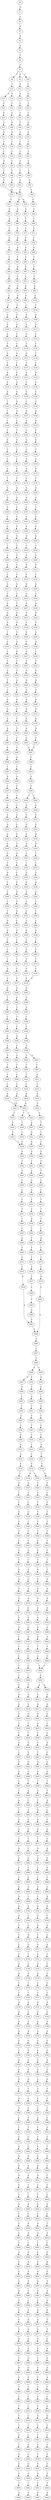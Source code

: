 strict digraph  {
	S0 -> S1 [ label = G ];
	S1 -> S2 [ label = C ];
	S2 -> S3 [ label = G ];
	S3 -> S4 [ label = A ];
	S4 -> S5 [ label = G ];
	S5 -> S6 [ label = T ];
	S6 -> S7 [ label = C ];
	S7 -> S8 [ label = C ];
	S7 -> S9 [ label = G ];
	S7 -> S10 [ label = T ];
	S8 -> S11 [ label = C ];
	S9 -> S12 [ label = A ];
	S10 -> S13 [ label = C ];
	S11 -> S14 [ label = T ];
	S11 -> S15 [ label = G ];
	S12 -> S16 [ label = A ];
	S13 -> S17 [ label = G ];
	S14 -> S18 [ label = C ];
	S15 -> S19 [ label = C ];
	S16 -> S20 [ label = C ];
	S17 -> S21 [ label = T ];
	S18 -> S22 [ label = C ];
	S19 -> S23 [ label = C ];
	S20 -> S24 [ label = C ];
	S21 -> S25 [ label = C ];
	S22 -> S26 [ label = G ];
	S23 -> S27 [ label = T ];
	S24 -> S28 [ label = T ];
	S25 -> S29 [ label = T ];
	S26 -> S30 [ label = G ];
	S27 -> S31 [ label = G ];
	S28 -> S32 [ label = G ];
	S29 -> S33 [ label = G ];
	S30 -> S34 [ label = T ];
	S31 -> S35 [ label = T ];
	S32 -> S36 [ label = T ];
	S33 -> S37 [ label = T ];
	S34 -> S38 [ label = C ];
	S35 -> S39 [ label = C ];
	S36 -> S40 [ label = C ];
	S37 -> S41 [ label = T ];
	S38 -> S42 [ label = T ];
	S39 -> S43 [ label = G ];
	S40 -> S44 [ label = G ];
	S41 -> S45 [ label = C ];
	S42 -> S46 [ label = G ];
	S43 -> S47 [ label = C ];
	S44 -> S48 [ label = C ];
	S45 -> S49 [ label = C ];
	S46 -> S50 [ label = G ];
	S47 -> S51 [ label = G ];
	S48 -> S52 [ label = G ];
	S49 -> S53 [ label = G ];
	S50 -> S54 [ label = A ];
	S51 -> S55 [ label = C ];
	S52 -> S55 [ label = C ];
	S53 -> S56 [ label = T ];
	S54 -> S57 [ label = G ];
	S55 -> S58 [ label = G ];
	S55 -> S59 [ label = A ];
	S56 -> S60 [ label = G ];
	S57 -> S61 [ label = G ];
	S58 -> S62 [ label = A ];
	S59 -> S63 [ label = A ];
	S60 -> S64 [ label = G ];
	S61 -> S65 [ label = G ];
	S62 -> S66 [ label = G ];
	S63 -> S67 [ label = C ];
	S64 -> S68 [ label = C ];
	S65 -> S69 [ label = T ];
	S66 -> S70 [ label = C ];
	S67 -> S71 [ label = C ];
	S68 -> S72 [ label = C ];
	S69 -> S73 [ label = G ];
	S70 -> S74 [ label = A ];
	S71 -> S75 [ label = C ];
	S72 -> S76 [ label = C ];
	S73 -> S77 [ label = T ];
	S74 -> S78 [ label = G ];
	S75 -> S79 [ label = G ];
	S76 -> S80 [ label = G ];
	S77 -> S81 [ label = T ];
	S78 -> S82 [ label = T ];
	S79 -> S83 [ label = T ];
	S80 -> S84 [ label = T ];
	S81 -> S85 [ label = C ];
	S82 -> S86 [ label = G ];
	S83 -> S87 [ label = A ];
	S84 -> S88 [ label = C ];
	S85 -> S89 [ label = C ];
	S86 -> S90 [ label = C ];
	S87 -> S91 [ label = C ];
	S88 -> S92 [ label = C ];
	S89 -> S93 [ label = A ];
	S90 -> S94 [ label = A ];
	S91 -> S95 [ label = A ];
	S92 -> S96 [ label = A ];
	S93 -> S97 [ label = G ];
	S94 -> S98 [ label = A ];
	S95 -> S99 [ label = G ];
	S96 -> S100 [ label = G ];
	S97 -> S101 [ label = C ];
	S98 -> S102 [ label = C ];
	S99 -> S103 [ label = C ];
	S100 -> S104 [ label = T ];
	S101 -> S105 [ label = A ];
	S102 -> S106 [ label = A ];
	S103 -> S107 [ label = A ];
	S104 -> S108 [ label = A ];
	S105 -> S109 [ label = G ];
	S106 -> S110 [ label = G ];
	S107 -> S111 [ label = G ];
	S108 -> S112 [ label = G ];
	S109 -> S113 [ label = A ];
	S110 -> S114 [ label = C ];
	S111 -> S115 [ label = G ];
	S112 -> S116 [ label = C ];
	S113 -> S117 [ label = T ];
	S114 -> S118 [ label = T ];
	S115 -> S119 [ label = T ];
	S116 -> S120 [ label = T ];
	S117 -> S121 [ label = A ];
	S118 -> S122 [ label = A ];
	S119 -> S123 [ label = G ];
	S120 -> S124 [ label = C ];
	S121 -> S125 [ label = A ];
	S122 -> S126 [ label = C ];
	S123 -> S127 [ label = C ];
	S124 -> S128 [ label = C ];
	S125 -> S129 [ label = A ];
	S126 -> S130 [ label = G ];
	S127 -> S131 [ label = A ];
	S128 -> S132 [ label = A ];
	S129 -> S133 [ label = A ];
	S130 -> S134 [ label = A ];
	S131 -> S135 [ label = C ];
	S132 -> S136 [ label = C ];
	S133 -> S137 [ label = A ];
	S134 -> S138 [ label = G ];
	S135 -> S139 [ label = G ];
	S136 -> S140 [ label = C ];
	S137 -> S141 [ label = C ];
	S138 -> S142 [ label = A ];
	S139 -> S143 [ label = C ];
	S140 -> S144 [ label = G ];
	S141 -> S145 [ label = T ];
	S142 -> S146 [ label = A ];
	S143 -> S147 [ label = G ];
	S144 -> S148 [ label = G ];
	S145 -> S149 [ label = T ];
	S146 -> S150 [ label = C ];
	S147 -> S151 [ label = G ];
	S148 -> S152 [ label = A ];
	S149 -> S153 [ label = T ];
	S150 -> S154 [ label = T ];
	S151 -> S155 [ label = T ];
	S152 -> S156 [ label = C ];
	S153 -> S157 [ label = G ];
	S154 -> S158 [ label = G ];
	S155 -> S159 [ label = G ];
	S156 -> S160 [ label = G ];
	S157 -> S161 [ label = C ];
	S158 -> S162 [ label = G ];
	S159 -> S163 [ label = C ];
	S160 -> S164 [ label = T ];
	S161 -> S165 [ label = C ];
	S162 -> S166 [ label = C ];
	S163 -> S167 [ label = C ];
	S164 -> S168 [ label = C ];
	S165 -> S169 [ label = G ];
	S166 -> S170 [ label = G ];
	S167 -> S171 [ label = G ];
	S168 -> S172 [ label = G ];
	S169 -> S173 [ label = T ];
	S170 -> S174 [ label = C ];
	S171 -> S175 [ label = C ];
	S172 -> S176 [ label = T ];
	S173 -> S177 [ label = A ];
	S174 -> S178 [ label = A ];
	S175 -> S179 [ label = A ];
	S176 -> S180 [ label = G ];
	S177 -> S181 [ label = G ];
	S178 -> S182 [ label = G ];
	S179 -> S183 [ label = A ];
	S180 -> S184 [ label = A ];
	S181 -> S185 [ label = C ];
	S182 -> S186 [ label = C ];
	S183 -> S187 [ label = C ];
	S184 -> S188 [ label = C ];
	S185 -> S189 [ label = C ];
	S186 -> S190 [ label = G ];
	S187 -> S191 [ label = C ];
	S188 -> S192 [ label = C ];
	S189 -> S193 [ label = G ];
	S190 -> S194 [ label = G ];
	S191 -> S195 [ label = A ];
	S192 -> S196 [ label = G ];
	S193 -> S197 [ label = G ];
	S194 -> S198 [ label = G ];
	S195 -> S199 [ label = G ];
	S196 -> S200 [ label = G ];
	S197 -> S201 [ label = T ];
	S198 -> S202 [ label = T ];
	S199 -> S203 [ label = T ];
	S200 -> S204 [ label = T ];
	S201 -> S205 [ label = G ];
	S202 -> S206 [ label = G ];
	S203 -> S207 [ label = C ];
	S204 -> S208 [ label = C ];
	S205 -> S209 [ label = A ];
	S206 -> S210 [ label = C ];
	S207 -> S211 [ label = G ];
	S208 -> S212 [ label = G ];
	S209 -> S213 [ label = C ];
	S210 -> S214 [ label = C ];
	S211 -> S215 [ label = C ];
	S212 -> S216 [ label = C ];
	S213 -> S217 [ label = G ];
	S214 -> S218 [ label = G ];
	S215 -> S219 [ label = G ];
	S216 -> S220 [ label = G ];
	S217 -> S221 [ label = T ];
	S218 -> S222 [ label = C ];
	S219 -> S223 [ label = C ];
	S220 -> S224 [ label = T ];
	S221 -> S225 [ label = G ];
	S222 -> S226 [ label = C ];
	S223 -> S227 [ label = A ];
	S224 -> S228 [ label = A ];
	S225 -> S229 [ label = G ];
	S226 -> S230 [ label = G ];
	S227 -> S231 [ label = G ];
	S228 -> S232 [ label = G ];
	S229 -> S233 [ label = G ];
	S230 -> S234 [ label = G ];
	S231 -> S235 [ label = C ];
	S232 -> S236 [ label = C ];
	S233 -> S237 [ label = T ];
	S234 -> S238 [ label = T ];
	S235 -> S239 [ label = C ];
	S236 -> S240 [ label = C ];
	S237 -> S241 [ label = A ];
	S238 -> S242 [ label = G ];
	S239 -> S243 [ label = G ];
	S240 -> S244 [ label = G ];
	S241 -> S245 [ label = C ];
	S242 -> S246 [ label = G ];
	S243 -> S247 [ label = G ];
	S244 -> S248 [ label = C ];
	S245 -> S249 [ label = T ];
	S246 -> S250 [ label = T ];
	S247 -> S251 [ label = T ];
	S248 -> S252 [ label = T ];
	S249 -> S253 [ label = A ];
	S250 -> S254 [ label = G ];
	S251 -> S255 [ label = G ];
	S252 -> S256 [ label = G ];
	S253 -> S257 [ label = T ];
	S254 -> S258 [ label = G ];
	S255 -> S259 [ label = G ];
	S256 -> S260 [ label = G ];
	S257 -> S261 [ label = T ];
	S258 -> S262 [ label = A ];
	S259 -> S263 [ label = A ];
	S260 -> S264 [ label = A ];
	S261 -> S265 [ label = G ];
	S262 -> S266 [ label = A ];
	S263 -> S267 [ label = A ];
	S264 -> S268 [ label = A ];
	S265 -> S269 [ label = G ];
	S266 -> S270 [ label = C ];
	S267 -> S271 [ label = G ];
	S268 -> S272 [ label = G ];
	S269 -> S273 [ label = A ];
	S270 -> S274 [ label = C ];
	S271 -> S275 [ label = A ];
	S272 -> S276 [ label = A ];
	S273 -> S277 [ label = A ];
	S274 -> S278 [ label = T ];
	S275 -> S279 [ label = A ];
	S276 -> S280 [ label = A ];
	S277 -> S281 [ label = C ];
	S278 -> S282 [ label = C ];
	S279 -> S283 [ label = C ];
	S280 -> S284 [ label = C ];
	S281 -> S285 [ label = G ];
	S282 -> S286 [ label = G ];
	S283 -> S287 [ label = G ];
	S284 -> S287 [ label = G ];
	S285 -> S288 [ label = G ];
	S286 -> S289 [ label = G ];
	S287 -> S290 [ label = G ];
	S288 -> S291 [ label = T ];
	S289 -> S292 [ label = C ];
	S290 -> S293 [ label = C ];
	S291 -> S294 [ label = A ];
	S292 -> S295 [ label = A ];
	S293 -> S296 [ label = A ];
	S294 -> S297 [ label = C ];
	S295 -> S298 [ label = C ];
	S296 -> S299 [ label = C ];
	S297 -> S300 [ label = G ];
	S298 -> S301 [ label = G ];
	S299 -> S302 [ label = C ];
	S299 -> S303 [ label = T ];
	S300 -> S304 [ label = A ];
	S301 -> S305 [ label = C ];
	S302 -> S306 [ label = G ];
	S303 -> S307 [ label = G ];
	S304 -> S308 [ label = A ];
	S305 -> S309 [ label = G ];
	S306 -> S310 [ label = G ];
	S307 -> S311 [ label = G ];
	S308 -> S312 [ label = G ];
	S309 -> S313 [ label = C ];
	S310 -> S314 [ label = G ];
	S311 -> S315 [ label = G ];
	S312 -> S316 [ label = A ];
	S313 -> S317 [ label = G ];
	S314 -> S318 [ label = A ];
	S315 -> S319 [ label = A ];
	S316 -> S320 [ label = A ];
	S317 -> S321 [ label = C ];
	S318 -> S322 [ label = A ];
	S319 -> S323 [ label = A ];
	S320 -> S324 [ label = G ];
	S321 -> S325 [ label = G ];
	S322 -> S326 [ label = T ];
	S323 -> S327 [ label = C ];
	S324 -> S328 [ label = T ];
	S325 -> S329 [ label = T ];
	S326 -> S330 [ label = T ];
	S327 -> S331 [ label = T ];
	S328 -> S332 [ label = G ];
	S329 -> S333 [ label = C ];
	S330 -> S334 [ label = G ];
	S331 -> S335 [ label = G ];
	S332 -> S336 [ label = T ];
	S333 -> S337 [ label = G ];
	S334 -> S338 [ label = A ];
	S335 -> S339 [ label = G ];
	S336 -> S340 [ label = C ];
	S337 -> S341 [ label = A ];
	S338 -> S342 [ label = A ];
	S339 -> S343 [ label = A ];
	S340 -> S344 [ label = C ];
	S341 -> S345 [ label = C ];
	S342 -> S346 [ label = C ];
	S343 -> S347 [ label = C ];
	S344 -> S348 [ label = T ];
	S345 -> S349 [ label = G ];
	S346 -> S350 [ label = C ];
	S347 -> S351 [ label = C ];
	S348 -> S352 [ label = G ];
	S349 -> S353 [ label = C ];
	S350 -> S354 [ label = C ];
	S351 -> S355 [ label = C ];
	S352 -> S356 [ label = G ];
	S353 -> S357 [ label = G ];
	S354 -> S358 [ label = G ];
	S355 -> S359 [ label = G ];
	S356 -> S360 [ label = C ];
	S357 -> S361 [ label = C ];
	S358 -> S362 [ label = T ];
	S359 -> S363 [ label = T ];
	S360 -> S364 [ label = C ];
	S361 -> S365 [ label = C ];
	S362 -> S366 [ label = C ];
	S363 -> S367 [ label = C ];
	S364 -> S368 [ label = T ];
	S365 -> S369 [ label = T ];
	S366 -> S370 [ label = T ];
	S367 -> S371 [ label = T ];
	S368 -> S372 [ label = G ];
	S369 -> S373 [ label = C ];
	S370 -> S374 [ label = C ];
	S371 -> S375 [ label = C ];
	S372 -> S376 [ label = G ];
	S373 -> S377 [ label = G ];
	S374 -> S378 [ label = G ];
	S375 -> S378 [ label = G ];
	S376 -> S379 [ label = G ];
	S377 -> S380 [ label = G ];
	S378 -> S381 [ label = G ];
	S379 -> S382 [ label = T ];
	S380 -> S383 [ label = G ];
	S381 -> S384 [ label = C ];
	S382 -> S385 [ label = C ];
	S383 -> S386 [ label = C ];
	S384 -> S387 [ label = A ];
	S385 -> S388 [ label = C ];
	S386 -> S389 [ label = T ];
	S387 -> S390 [ label = C ];
	S388 -> S391 [ label = C ];
	S389 -> S392 [ label = C ];
	S390 -> S393 [ label = C ];
	S391 -> S394 [ label = G ];
	S392 -> S395 [ label = A ];
	S393 -> S396 [ label = G ];
	S394 -> S397 [ label = A ];
	S395 -> S398 [ label = C ];
	S396 -> S399 [ label = A ];
	S397 -> S400 [ label = G ];
	S398 -> S401 [ label = G ];
	S399 -> S402 [ label = G ];
	S399 -> S403 [ label = A ];
	S400 -> S404 [ label = T ];
	S401 -> S405 [ label = T ];
	S402 -> S406 [ label = T ];
	S403 -> S407 [ label = T ];
	S404 -> S408 [ label = C ];
	S405 -> S409 [ label = C ];
	S406 -> S410 [ label = C ];
	S407 -> S411 [ label = G ];
	S408 -> S412 [ label = C ];
	S409 -> S413 [ label = C ];
	S410 -> S414 [ label = C ];
	S411 -> S415 [ label = T ];
	S412 -> S416 [ label = A ];
	S413 -> S417 [ label = A ];
	S414 -> S418 [ label = A ];
	S415 -> S419 [ label = A ];
	S416 -> S420 [ label = G ];
	S417 -> S421 [ label = G ];
	S418 -> S420 [ label = G ];
	S419 -> S422 [ label = G ];
	S420 -> S423 [ label = T ];
	S420 -> S424 [ label = C ];
	S421 -> S425 [ label = C ];
	S422 -> S426 [ label = T ];
	S423 -> S427 [ label = A ];
	S424 -> S428 [ label = T ];
	S425 -> S429 [ label = T ];
	S426 -> S430 [ label = T ];
	S427 -> S431 [ label = G ];
	S428 -> S432 [ label = T ];
	S429 -> S433 [ label = T ];
	S430 -> S434 [ label = T ];
	S431 -> S435 [ label = G ];
	S432 -> S436 [ label = C ];
	S433 -> S436 [ label = C ];
	S434 -> S437 [ label = C ];
	S435 -> S438 [ label = G ];
	S436 -> S439 [ label = A ];
	S437 -> S440 [ label = A ];
	S438 -> S441 [ label = T ];
	S439 -> S442 [ label = C ];
	S440 -> S443 [ label = C ];
	S441 -> S444 [ label = C ];
	S442 -> S445 [ label = G ];
	S443 -> S446 [ label = T ];
	S444 -> S447 [ label = A ];
	S445 -> S448 [ label = C ];
	S446 -> S449 [ label = C ];
	S447 -> S450 [ label = C ];
	S448 -> S451 [ label = C ];
	S449 -> S452 [ label = C ];
	S450 -> S453 [ label = T ];
	S451 -> S454 [ label = C ];
	S452 -> S455 [ label = T ];
	S453 -> S456 [ label = C ];
	S454 -> S457 [ label = T ];
	S455 -> S458 [ label = T ];
	S456 -> S459 [ label = G ];
	S457 -> S460 [ label = T ];
	S458 -> S461 [ label = T ];
	S459 -> S462 [ label = C ];
	S460 -> S463 [ label = C ];
	S461 -> S464 [ label = C ];
	S462 -> S465 [ label = T ];
	S463 -> S466 [ label = A ];
	S464 -> S467 [ label = A ];
	S465 -> S468 [ label = T ];
	S466 -> S469 [ label = T ];
	S467 -> S470 [ label = T ];
	S468 -> S471 [ label = C ];
	S469 -> S472 [ label = C ];
	S470 -> S473 [ label = C ];
	S471 -> S474 [ label = A ];
	S472 -> S475 [ label = C ];
	S473 -> S476 [ label = C ];
	S474 -> S477 [ label = T ];
	S475 -> S478 [ label = A ];
	S476 -> S479 [ label = A ];
	S477 -> S480 [ label = C ];
	S478 -> S481 [ label = G ];
	S479 -> S482 [ label = G ];
	S480 -> S483 [ label = C ];
	S481 -> S484 [ label = A ];
	S482 -> S484 [ label = A ];
	S483 -> S485 [ label = A ];
	S484 -> S486 [ label = A ];
	S485 -> S481 [ label = G ];
	S486 -> S487 [ label = C ];
	S487 -> S488 [ label = C ];
	S488 -> S489 [ label = A ];
	S488 -> S490 [ label = G ];
	S489 -> S491 [ label = G ];
	S489 -> S492 [ label = C ];
	S490 -> S493 [ label = G ];
	S491 -> S494 [ label = A ];
	S492 -> S495 [ label = C ];
	S493 -> S496 [ label = A ];
	S494 -> S497 [ label = C ];
	S495 -> S498 [ label = A ];
	S496 -> S499 [ label = C ];
	S497 -> S500 [ label = T ];
	S498 -> S501 [ label = C ];
	S499 -> S502 [ label = G ];
	S500 -> S503 [ label = C ];
	S501 -> S504 [ label = C ];
	S502 -> S505 [ label = C ];
	S503 -> S506 [ label = C ];
	S504 -> S507 [ label = C ];
	S505 -> S508 [ label = C ];
	S506 -> S509 [ label = C ];
	S507 -> S510 [ label = C ];
	S508 -> S511 [ label = C ];
	S509 -> S512 [ label = A ];
	S510 -> S513 [ label = T ];
	S511 -> S514 [ label = A ];
	S512 -> S515 [ label = T ];
	S513 -> S516 [ label = T ];
	S514 -> S517 [ label = T ];
	S515 -> S518 [ label = C ];
	S516 -> S519 [ label = C ];
	S517 -> S520 [ label = C ];
	S518 -> S521 [ label = T ];
	S519 -> S522 [ label = C ];
	S519 -> S523 [ label = G ];
	S520 -> S524 [ label = G ];
	S521 -> S525 [ label = G ];
	S522 -> S526 [ label = T ];
	S523 -> S527 [ label = A ];
	S524 -> S528 [ label = T ];
	S525 -> S529 [ label = C ];
	S526 -> S530 [ label = G ];
	S527 -> S531 [ label = T ];
	S528 -> S532 [ label = C ];
	S529 -> S533 [ label = C ];
	S530 -> S534 [ label = T ];
	S531 -> S535 [ label = C ];
	S532 -> S536 [ label = C ];
	S533 -> S537 [ label = A ];
	S534 -> S538 [ label = C ];
	S535 -> S539 [ label = G ];
	S536 -> S540 [ label = T ];
	S537 -> S541 [ label = G ];
	S538 -> S542 [ label = C ];
	S539 -> S543 [ label = T ];
	S540 -> S544 [ label = C ];
	S541 -> S545 [ label = T ];
	S542 -> S546 [ label = T ];
	S543 -> S547 [ label = T ];
	S544 -> S548 [ label = T ];
	S545 -> S549 [ label = C ];
	S546 -> S550 [ label = T ];
	S547 -> S551 [ label = T ];
	S548 -> S552 [ label = T ];
	S549 -> S553 [ label = G ];
	S550 -> S554 [ label = G ];
	S551 -> S555 [ label = G ];
	S552 -> S556 [ label = C ];
	S553 -> S557 [ label = T ];
	S554 -> S558 [ label = T ];
	S555 -> S559 [ label = T ];
	S556 -> S560 [ label = T ];
	S557 -> S561 [ label = A ];
	S558 -> S562 [ label = A ];
	S559 -> S563 [ label = A ];
	S560 -> S564 [ label = C ];
	S561 -> S565 [ label = A ];
	S562 -> S566 [ label = G ];
	S563 -> S567 [ label = G ];
	S564 -> S568 [ label = G ];
	S565 -> S569 [ label = G ];
	S566 -> S570 [ label = G ];
	S567 -> S571 [ label = G ];
	S568 -> S572 [ label = G ];
	S569 -> S573 [ label = A ];
	S570 -> S574 [ label = A ];
	S571 -> S575 [ label = A ];
	S572 -> S576 [ label = A ];
	S573 -> S577 [ label = C ];
	S574 -> S578 [ label = G ];
	S575 -> S579 [ label = A ];
	S576 -> S580 [ label = G ];
	S577 -> S581 [ label = G ];
	S578 -> S582 [ label = A ];
	S579 -> S583 [ label = A ];
	S580 -> S584 [ label = A ];
	S581 -> S585 [ label = G ];
	S582 -> S586 [ label = G ];
	S583 -> S587 [ label = G ];
	S584 -> S588 [ label = G ];
	S585 -> S589 [ label = C ];
	S586 -> S590 [ label = G ];
	S587 -> S591 [ label = G ];
	S588 -> S592 [ label = G ];
	S589 -> S593 [ label = T ];
	S590 -> S594 [ label = T ];
	S591 -> S595 [ label = T ];
	S592 -> S596 [ label = T ];
	S593 -> S597 [ label = C ];
	S594 -> S598 [ label = C ];
	S595 -> S599 [ label = C ];
	S596 -> S600 [ label = C ];
	S597 -> S601 [ label = T ];
	S598 -> S602 [ label = C ];
	S599 -> S603 [ label = C ];
	S600 -> S602 [ label = C ];
	S601 -> S604 [ label = C ];
	S602 -> S605 [ label = C ];
	S603 -> S606 [ label = C ];
	S604 -> S607 [ label = G ];
	S605 -> S608 [ label = A ];
	S605 -> S609 [ label = G ];
	S606 -> S610 [ label = G ];
	S607 -> S611 [ label = A ];
	S608 -> S612 [ label = G ];
	S609 -> S613 [ label = G ];
	S610 -> S614 [ label = A ];
	S611 -> S615 [ label = A ];
	S612 -> S616 [ label = A ];
	S613 -> S617 [ label = A ];
	S614 -> S618 [ label = A ];
	S615 -> S619 [ label = G ];
	S616 -> S620 [ label = G ];
	S617 -> S621 [ label = G ];
	S618 -> S622 [ label = G ];
	S619 -> S623 [ label = T ];
	S620 -> S624 [ label = C ];
	S621 -> S625 [ label = G ];
	S622 -> S626 [ label = T ];
	S623 -> S627 [ label = C ];
	S624 -> S628 [ label = C ];
	S625 -> S629 [ label = C ];
	S626 -> S630 [ label = C ];
	S627 -> S631 [ label = G ];
	S628 -> S632 [ label = A ];
	S629 -> S633 [ label = G ];
	S630 -> S634 [ label = G ];
	S631 -> S635 [ label = C ];
	S632 -> S636 [ label = C ];
	S633 -> S637 [ label = T ];
	S634 -> S638 [ label = A ];
	S635 -> S639 [ label = G ];
	S636 -> S640 [ label = G ];
	S637 -> S641 [ label = G ];
	S638 -> S642 [ label = G ];
	S639 -> S643 [ label = G ];
	S640 -> S644 [ label = G ];
	S641 -> S645 [ label = G ];
	S642 -> S646 [ label = G ];
	S643 -> S647 [ label = C ];
	S644 -> S648 [ label = T ];
	S645 -> S649 [ label = T ];
	S646 -> S650 [ label = T ];
	S647 -> S651 [ label = T ];
	S648 -> S652 [ label = T ];
	S649 -> S653 [ label = A ];
	S650 -> S654 [ label = A ];
	S651 -> S655 [ label = A ];
	S652 -> S656 [ label = A ];
	S653 -> S657 [ label = T ];
	S654 -> S658 [ label = T ];
	S655 -> S659 [ label = T ];
	S656 -> S660 [ label = C ];
	S657 -> S661 [ label = G ];
	S658 -> S662 [ label = A ];
	S659 -> S663 [ label = A ];
	S660 -> S664 [ label = T ];
	S661 -> S665 [ label = A ];
	S662 -> S666 [ label = A ];
	S663 -> S667 [ label = G ];
	S664 -> S668 [ label = G ];
	S665 -> S669 [ label = G ];
	S666 -> S670 [ label = G ];
	S667 -> S671 [ label = T ];
	S668 -> S672 [ label = C ];
	S669 -> S673 [ label = C ];
	S670 -> S674 [ label = T ];
	S671 -> S675 [ label = A ];
	S672 -> S676 [ label = A ];
	S673 -> S677 [ label = G ];
	S674 -> S678 [ label = C ];
	S675 -> S679 [ label = G ];
	S676 -> S680 [ label = G ];
	S677 -> S681 [ label = G ];
	S678 -> S682 [ label = G ];
	S679 -> S683 [ label = C ];
	S680 -> S684 [ label = A ];
	S681 -> S685 [ label = T ];
	S682 -> S686 [ label = T ];
	S683 -> S687 [ label = C ];
	S684 -> S688 [ label = C ];
	S685 -> S689 [ label = C ];
	S686 -> S690 [ label = G ];
	S687 -> S691 [ label = G ];
	S688 -> S692 [ label = G ];
	S689 -> S693 [ label = G ];
	S690 -> S694 [ label = G ];
	S691 -> S695 [ label = A ];
	S692 -> S696 [ label = G ];
	S693 -> S697 [ label = C ];
	S694 -> S698 [ label = T ];
	S695 -> S699 [ label = A ];
	S696 -> S700 [ label = A ];
	S697 -> S701 [ label = A ];
	S698 -> S702 [ label = A ];
	S699 -> S703 [ label = A ];
	S700 -> S704 [ label = C ];
	S701 -> S705 [ label = C ];
	S702 -> S706 [ label = C ];
	S703 -> S707 [ label = C ];
	S704 -> S708 [ label = A ];
	S705 -> S709 [ label = G ];
	S706 -> S710 [ label = C ];
	S707 -> S711 [ label = C ];
	S708 -> S712 [ label = C ];
	S709 -> S713 [ label = C ];
	S710 -> S714 [ label = G ];
	S711 -> S715 [ label = C ];
	S712 -> S716 [ label = A ];
	S713 -> S717 [ label = G ];
	S714 -> S718 [ label = G ];
	S715 -> S719 [ label = C ];
	S716 -> S720 [ label = C ];
	S717 -> S721 [ label = C ];
	S718 -> S722 [ label = T ];
	S719 -> S723 [ label = G ];
	S720 -> S724 [ label = C ];
	S721 -> S725 [ label = G ];
	S722 -> S726 [ label = G ];
	S723 -> S727 [ label = A ];
	S724 -> S728 [ label = T ];
	S725 -> S729 [ label = G ];
	S726 -> S730 [ label = G ];
	S727 -> S731 [ label = C ];
	S728 -> S732 [ label = C ];
	S729 -> S733 [ label = C ];
	S730 -> S734 [ label = T ];
	S731 -> S735 [ label = T ];
	S732 -> S736 [ label = T ];
	S733 -> S737 [ label = T ];
	S734 -> S738 [ label = T ];
	S735 -> S739 [ label = A ];
	S736 -> S740 [ label = A ];
	S737 -> S741 [ label = G ];
	S738 -> S742 [ label = A ];
	S739 -> S743 [ label = G ];
	S740 -> S744 [ label = G ];
	S741 -> S745 [ label = G ];
	S742 -> S746 [ label = G ];
	S743 -> S747 [ label = A ];
	S744 -> S748 [ label = A ];
	S745 -> S749 [ label = A ];
	S746 -> S750 [ label = A ];
	S747 -> S751 [ label = A ];
	S748 -> S752 [ label = A ];
	S749 -> S753 [ label = A ];
	S750 -> S754 [ label = A ];
	S751 -> S755 [ label = T ];
	S752 -> S756 [ label = C ];
	S753 -> S757 [ label = T ];
	S754 -> S758 [ label = G ];
	S755 -> S759 [ label = C ];
	S756 -> S760 [ label = G ];
	S757 -> S761 [ label = G ];
	S758 -> S762 [ label = G ];
	S759 -> S763 [ label = G ];
	S760 -> S764 [ label = A ];
	S761 -> S765 [ label = G ];
	S762 -> S766 [ label = G ];
	S763 -> S767 [ label = G ];
	S764 -> S768 [ label = G ];
	S765 -> S769 [ label = G ];
	S766 -> S770 [ label = G ];
	S767 -> S771 [ label = G ];
	S768 -> S772 [ label = G ];
	S769 -> S773 [ label = G ];
	S770 -> S774 [ label = G ];
	S771 -> S775 [ label = T ];
	S772 -> S776 [ label = T ];
	S773 -> S777 [ label = T ];
	S774 -> S778 [ label = T ];
	S775 -> S779 [ label = A ];
	S776 -> S780 [ label = G ];
	S777 -> S781 [ label = C ];
	S778 -> S782 [ label = C ];
	S779 -> S783 [ label = T ];
	S780 -> S784 [ label = T ];
	S781 -> S785 [ label = C ];
	S782 -> S786 [ label = C ];
	S783 -> S787 [ label = C ];
	S784 -> S788 [ label = C ];
	S785 -> S789 [ label = G ];
	S786 -> S790 [ label = G ];
	S787 -> S791 [ label = C ];
	S788 -> S792 [ label = C ];
	S789 -> S793 [ label = C ];
	S790 -> S794 [ label = T ];
	S791 -> S795 [ label = C ];
	S792 -> S796 [ label = C ];
	S793 -> S797 [ label = C ];
	S794 -> S798 [ label = C ];
	S795 -> S799 [ label = G ];
	S796 -> S800 [ label = T ];
	S797 -> S801 [ label = G ];
	S798 -> S802 [ label = G ];
	S799 -> S803 [ label = A ];
	S800 -> S804 [ label = G ];
	S801 -> S805 [ label = G ];
	S802 -> S806 [ label = G ];
	S803 -> S807 [ label = A ];
	S804 -> S808 [ label = T ];
	S805 -> S809 [ label = A ];
	S806 -> S810 [ label = A ];
	S807 -> S811 [ label = A ];
	S808 -> S812 [ label = C ];
	S809 -> S813 [ label = A ];
	S810 -> S814 [ label = A ];
	S811 -> S815 [ label = G ];
	S812 -> S816 [ label = C ];
	S813 -> S817 [ label = C ];
	S814 -> S818 [ label = C ];
	S815 -> S819 [ label = T ];
	S816 -> S820 [ label = T ];
	S817 -> S821 [ label = T ];
	S818 -> S822 [ label = T ];
	S819 -> S823 [ label = G ];
	S820 -> S824 [ label = A ];
	S821 -> S825 [ label = G ];
	S822 -> S826 [ label = A ];
	S823 -> S827 [ label = T ];
	S824 -> S828 [ label = C ];
	S825 -> S829 [ label = C ];
	S826 -> S830 [ label = C ];
	S827 -> S831 [ label = C ];
	S828 -> S832 [ label = T ];
	S829 -> S833 [ label = A ];
	S830 -> S834 [ label = A ];
	S831 -> S835 [ label = G ];
	S832 -> S836 [ label = A ];
	S833 -> S837 [ label = A ];
	S834 -> S838 [ label = A ];
	S835 -> S839 [ label = T ];
	S836 -> S840 [ label = C ];
	S837 -> S841 [ label = C ];
	S838 -> S842 [ label = C ];
	S839 -> S843 [ label = C ];
	S840 -> S844 [ label = C ];
	S841 -> S845 [ label = C ];
	S842 -> S846 [ label = G ];
	S843 -> S847 [ label = G ];
	S844 -> S848 [ label = A ];
	S845 -> S849 [ label = A ];
	S846 -> S850 [ label = A ];
	S847 -> S851 [ label = G ];
	S848 -> S852 [ label = G ];
	S849 -> S853 [ label = G ];
	S850 -> S854 [ label = A ];
	S851 -> S855 [ label = A ];
	S852 -> S856 [ label = G ];
	S853 -> S857 [ label = A ];
	S854 -> S858 [ label = A ];
	S855 -> S859 [ label = A ];
	S856 -> S860 [ label = A ];
	S857 -> S861 [ label = A ];
	S858 -> S862 [ label = A ];
	S859 -> S863 [ label = C ];
	S860 -> S864 [ label = G ];
	S861 -> S865 [ label = C ];
	S862 -> S866 [ label = C ];
	S863 -> S867 [ label = A ];
	S864 -> S868 [ label = A ];
	S865 -> S869 [ label = A ];
	S866 -> S870 [ label = A ];
	S867 -> S871 [ label = G ];
	S868 -> S872 [ label = G ];
	S869 -> S873 [ label = G ];
	S870 -> S874 [ label = G ];
	S871 -> S875 [ label = G ];
	S872 -> S876 [ label = T ];
	S873 -> S877 [ label = C ];
	S874 -> S878 [ label = A ];
	S875 -> S879 [ label = A ];
	S876 -> S880 [ label = C ];
	S877 -> S881 [ label = C ];
	S878 -> S882 [ label = A ];
	S879 -> S883 [ label = A ];
	S880 -> S884 [ label = A ];
	S881 -> S885 [ label = G ];
	S882 -> S886 [ label = G ];
	S883 -> S887 [ label = T ];
	S884 -> S888 [ label = G ];
	S885 -> S889 [ label = T ];
	S886 -> S890 [ label = G ];
	S887 -> S891 [ label = A ];
	S888 -> S892 [ label = G ];
	S889 -> S893 [ label = C ];
	S890 -> S894 [ label = G ];
	S891 -> S895 [ label = G ];
	S892 -> S896 [ label = A ];
	S893 -> S897 [ label = C ];
	S894 -> S898 [ label = G ];
	S895 -> S899 [ label = T ];
	S896 -> S900 [ label = C ];
	S897 -> S901 [ label = T ];
	S898 -> S902 [ label = T ];
	S899 -> S903 [ label = C ];
	S900 -> S904 [ label = C ];
	S901 -> S905 [ label = C ];
	S902 -> S906 [ label = C ];
	S903 -> S907 [ label = T ];
	S904 -> S908 [ label = A ];
	S905 -> S909 [ label = T ];
	S906 -> S910 [ label = T ];
	S907 -> S911 [ label = C ];
	S908 -> S912 [ label = G ];
	S909 -> S913 [ label = G ];
	S910 -> S914 [ label = C ];
	S911 -> S915 [ label = T ];
	S912 -> S916 [ label = T ];
	S913 -> S917 [ label = T ];
	S914 -> S918 [ label = T ];
	S915 -> S919 [ label = C ];
	S916 -> S920 [ label = C ];
	S917 -> S921 [ label = C ];
	S918 -> S922 [ label = C ];
	S919 -> S923 [ label = T ];
	S920 -> S924 [ label = T ];
	S921 -> S925 [ label = G ];
	S922 -> S926 [ label = G ];
	S923 -> S927 [ label = G ];
	S924 -> S928 [ label = C ];
	S925 -> S929 [ label = T ];
	S926 -> S930 [ label = T ];
	S927 -> S931 [ label = A ];
	S928 -> S932 [ label = T ];
	S929 -> S933 [ label = G ];
	S930 -> S934 [ label = G ];
	S931 -> S935 [ label = G ];
	S932 -> S936 [ label = G ];
	S933 -> S937 [ label = G ];
	S934 -> S938 [ label = G ];
	S935 -> S939 [ label = T ];
	S936 -> S940 [ label = T ];
	S937 -> S941 [ label = T ];
	S938 -> S942 [ label = T ];
	S939 -> S943 [ label = A ];
	S940 -> S944 [ label = A ];
	S941 -> S945 [ label = A ];
	S942 -> S946 [ label = A ];
}
